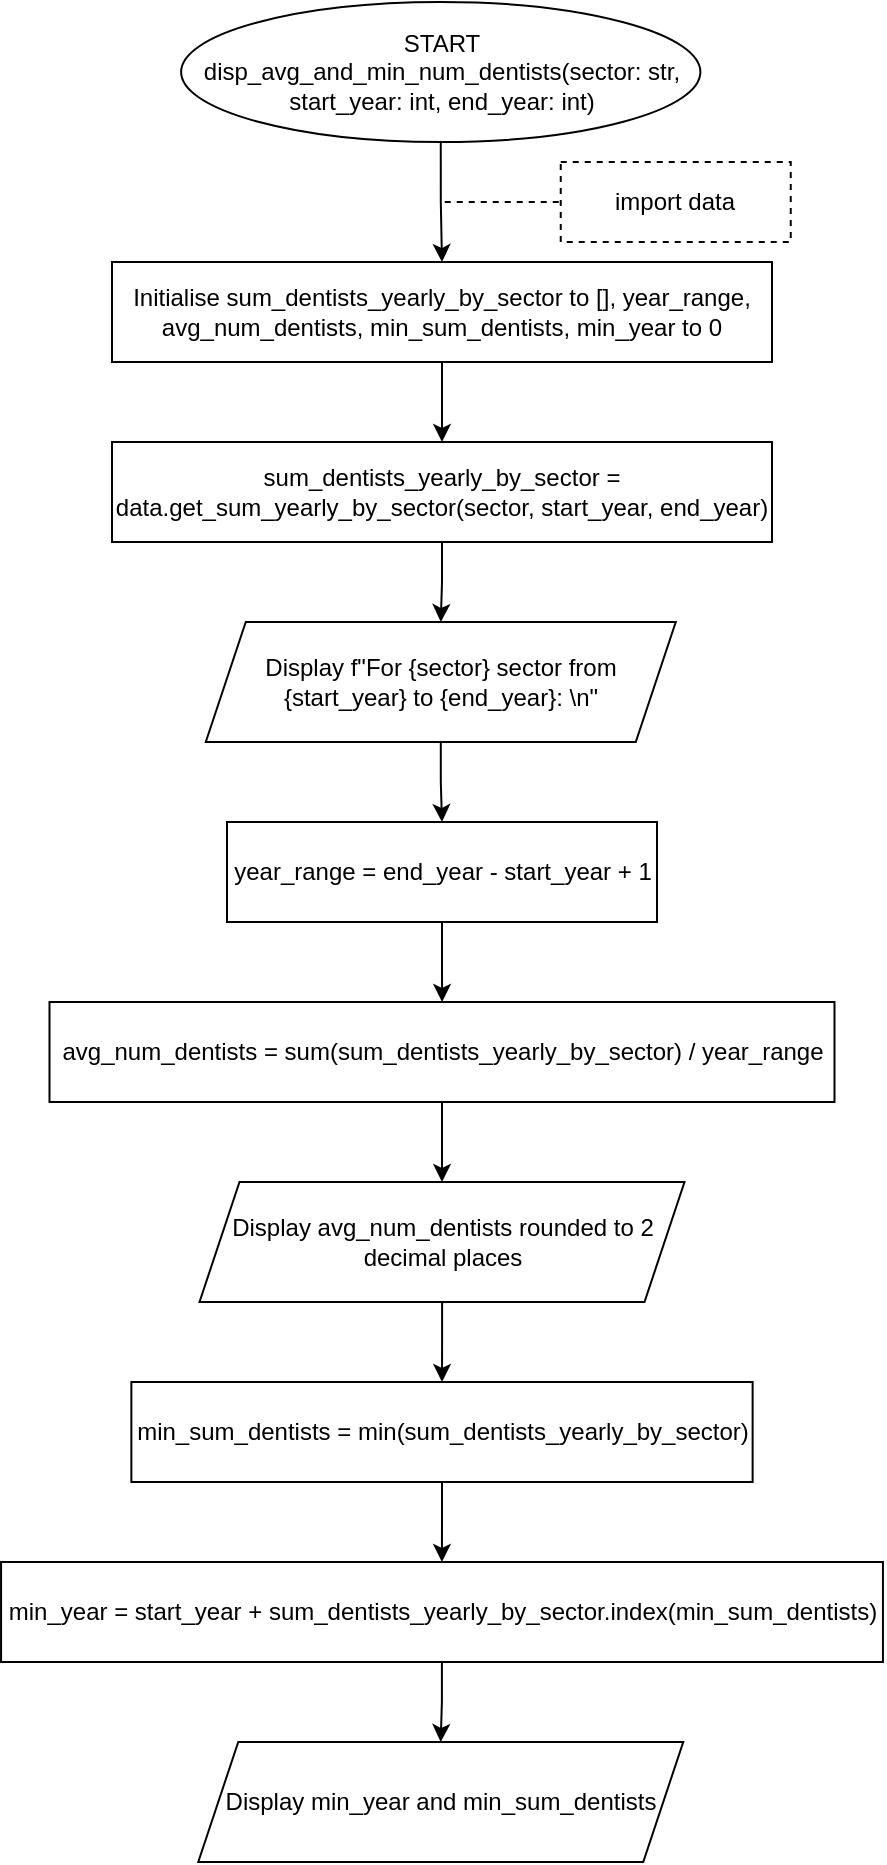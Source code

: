 <mxfile version="20.7.4" type="github">
  <diagram id="ELytuPKMUxIxSct0iijC" name="Page-1">
    <mxGraphModel dx="1002" dy="573" grid="1" gridSize="10" guides="1" tooltips="1" connect="1" arrows="1" fold="1" page="1" pageScale="1" pageWidth="850" pageHeight="1100" math="0" shadow="0">
      <root>
        <mxCell id="0" />
        <mxCell id="1" parent="0" />
        <mxCell id="vmFFef-7g0_wXmtQKAH0-1" value="" style="edgeStyle=orthogonalEdgeStyle;rounded=0;orthogonalLoop=1;jettySize=auto;html=1;" edge="1" parent="1" source="vmFFef-7g0_wXmtQKAH0-2" target="vmFFef-7g0_wXmtQKAH0-3">
          <mxGeometry relative="1" as="geometry" />
        </mxCell>
        <mxCell id="vmFFef-7g0_wXmtQKAH0-2" value="START&lt;br&gt;disp_avg_and_min_num_dentists(sector: str, start_year: int, end_year: int)" style="ellipse;whiteSpace=wrap;html=1;rounded=0;" vertex="1" parent="1">
          <mxGeometry x="124.56" width="259.63" height="70" as="geometry" />
        </mxCell>
        <mxCell id="vmFFef-7g0_wXmtQKAH0-7" value="" style="edgeStyle=orthogonalEdgeStyle;rounded=0;orthogonalLoop=1;jettySize=auto;html=1;" edge="1" parent="1" source="vmFFef-7g0_wXmtQKAH0-3" target="vmFFef-7g0_wXmtQKAH0-6">
          <mxGeometry relative="1" as="geometry" />
        </mxCell>
        <mxCell id="vmFFef-7g0_wXmtQKAH0-3" value="Initialise sum_dentists_yearly_by_sector to [], year_range, avg_num_dentists, min_sum_dentists, min_year to 0" style="whiteSpace=wrap;html=1;rounded=0;" vertex="1" parent="1">
          <mxGeometry x="90" y="130" width="330" height="50" as="geometry" />
        </mxCell>
        <mxCell id="vmFFef-7g0_wXmtQKAH0-4" value="import data" style="rounded=0;whiteSpace=wrap;html=1;glass=0;dashed=1;" vertex="1" parent="1">
          <mxGeometry x="314.37" y="80" width="115" height="40" as="geometry" />
        </mxCell>
        <mxCell id="vmFFef-7g0_wXmtQKAH0-5" value="" style="endArrow=none;dashed=1;html=1;rounded=0;strokeColor=default;entryX=0;entryY=0.5;entryDx=0;entryDy=0;" edge="1" parent="1" target="vmFFef-7g0_wXmtQKAH0-4">
          <mxGeometry width="50" height="50" relative="1" as="geometry">
            <mxPoint x="256.37" y="100" as="sourcePoint" />
            <mxPoint x="466.37" y="330" as="targetPoint" />
          </mxGeometry>
        </mxCell>
        <mxCell id="vmFFef-7g0_wXmtQKAH0-9" value="" style="edgeStyle=orthogonalEdgeStyle;rounded=0;orthogonalLoop=1;jettySize=auto;html=1;" edge="1" parent="1" source="vmFFef-7g0_wXmtQKAH0-6">
          <mxGeometry relative="1" as="geometry">
            <mxPoint x="254.4" y="310" as="targetPoint" />
          </mxGeometry>
        </mxCell>
        <mxCell id="vmFFef-7g0_wXmtQKAH0-6" value="sum_dentists_yearly_by_sector = data.get_sum_yearly_by_sector(sector, start_year, end_year)" style="whiteSpace=wrap;html=1;rounded=0;" vertex="1" parent="1">
          <mxGeometry x="90" y="220" width="330" height="50" as="geometry" />
        </mxCell>
        <mxCell id="vmFFef-7g0_wXmtQKAH0-12" value="" style="edgeStyle=orthogonalEdgeStyle;rounded=0;orthogonalLoop=1;jettySize=auto;html=1;" edge="1" parent="1" source="vmFFef-7g0_wXmtQKAH0-10" target="vmFFef-7g0_wXmtQKAH0-11">
          <mxGeometry relative="1" as="geometry" />
        </mxCell>
        <mxCell id="vmFFef-7g0_wXmtQKAH0-10" value="Display f&quot;For {sector} sector from {start_year} to {end_year}: \n&quot;" style="shape=parallelogram;perimeter=parallelogramPerimeter;whiteSpace=wrap;html=1;fixedSize=1;" vertex="1" parent="1">
          <mxGeometry x="136.88" y="310" width="235" height="60" as="geometry" />
        </mxCell>
        <mxCell id="vmFFef-7g0_wXmtQKAH0-14" value="" style="edgeStyle=orthogonalEdgeStyle;rounded=0;orthogonalLoop=1;jettySize=auto;html=1;" edge="1" parent="1" source="vmFFef-7g0_wXmtQKAH0-11" target="vmFFef-7g0_wXmtQKAH0-13">
          <mxGeometry relative="1" as="geometry" />
        </mxCell>
        <mxCell id="vmFFef-7g0_wXmtQKAH0-11" value="year_range = end_year - start_year + 1" style="rounded=0;whiteSpace=wrap;html=1;" vertex="1" parent="1">
          <mxGeometry x="147.5" y="410" width="215" height="50" as="geometry" />
        </mxCell>
        <mxCell id="vmFFef-7g0_wXmtQKAH0-16" value="" style="edgeStyle=orthogonalEdgeStyle;rounded=0;orthogonalLoop=1;jettySize=auto;html=1;" edge="1" parent="1" source="vmFFef-7g0_wXmtQKAH0-13" target="vmFFef-7g0_wXmtQKAH0-15">
          <mxGeometry relative="1" as="geometry" />
        </mxCell>
        <mxCell id="vmFFef-7g0_wXmtQKAH0-13" value="avg_num_dentists = sum(sum_dentists_yearly_by_sector) / year_range" style="rounded=0;whiteSpace=wrap;html=1;" vertex="1" parent="1">
          <mxGeometry x="58.75" y="500" width="392.5" height="50" as="geometry" />
        </mxCell>
        <mxCell id="vmFFef-7g0_wXmtQKAH0-18" value="" style="edgeStyle=orthogonalEdgeStyle;rounded=0;orthogonalLoop=1;jettySize=auto;html=1;" edge="1" parent="1" source="vmFFef-7g0_wXmtQKAH0-15" target="vmFFef-7g0_wXmtQKAH0-17">
          <mxGeometry relative="1" as="geometry" />
        </mxCell>
        <mxCell id="vmFFef-7g0_wXmtQKAH0-15" value="Display avg_num_dentists rounded to 2 decimal places" style="shape=parallelogram;perimeter=parallelogramPerimeter;whiteSpace=wrap;html=1;fixedSize=1;" vertex="1" parent="1">
          <mxGeometry x="133.75" y="590" width="242.5" height="60" as="geometry" />
        </mxCell>
        <mxCell id="vmFFef-7g0_wXmtQKAH0-20" value="" style="edgeStyle=orthogonalEdgeStyle;rounded=0;orthogonalLoop=1;jettySize=auto;html=1;" edge="1" parent="1" source="vmFFef-7g0_wXmtQKAH0-17" target="vmFFef-7g0_wXmtQKAH0-19">
          <mxGeometry relative="1" as="geometry" />
        </mxCell>
        <mxCell id="vmFFef-7g0_wXmtQKAH0-17" value="min_sum_dentists = min(sum_dentists_yearly_by_sector)" style="rounded=0;whiteSpace=wrap;html=1;" vertex="1" parent="1">
          <mxGeometry x="99.68" y="690" width="310.63" height="50" as="geometry" />
        </mxCell>
        <mxCell id="vmFFef-7g0_wXmtQKAH0-22" value="" style="edgeStyle=orthogonalEdgeStyle;rounded=0;orthogonalLoop=1;jettySize=auto;html=1;" edge="1" parent="1" source="vmFFef-7g0_wXmtQKAH0-19" target="vmFFef-7g0_wXmtQKAH0-21">
          <mxGeometry relative="1" as="geometry" />
        </mxCell>
        <mxCell id="vmFFef-7g0_wXmtQKAH0-19" value="min_year = start_year + sum_dentists_yearly_by_sector.index(min_sum_dentists)" style="rounded=0;whiteSpace=wrap;html=1;" vertex="1" parent="1">
          <mxGeometry x="34.53" y="780" width="440.94" height="50" as="geometry" />
        </mxCell>
        <mxCell id="vmFFef-7g0_wXmtQKAH0-21" value="Display min_year and min_sum_dentists" style="shape=parallelogram;perimeter=parallelogramPerimeter;whiteSpace=wrap;html=1;fixedSize=1;" vertex="1" parent="1">
          <mxGeometry x="133.13" y="870" width="242.5" height="60" as="geometry" />
        </mxCell>
      </root>
    </mxGraphModel>
  </diagram>
</mxfile>
